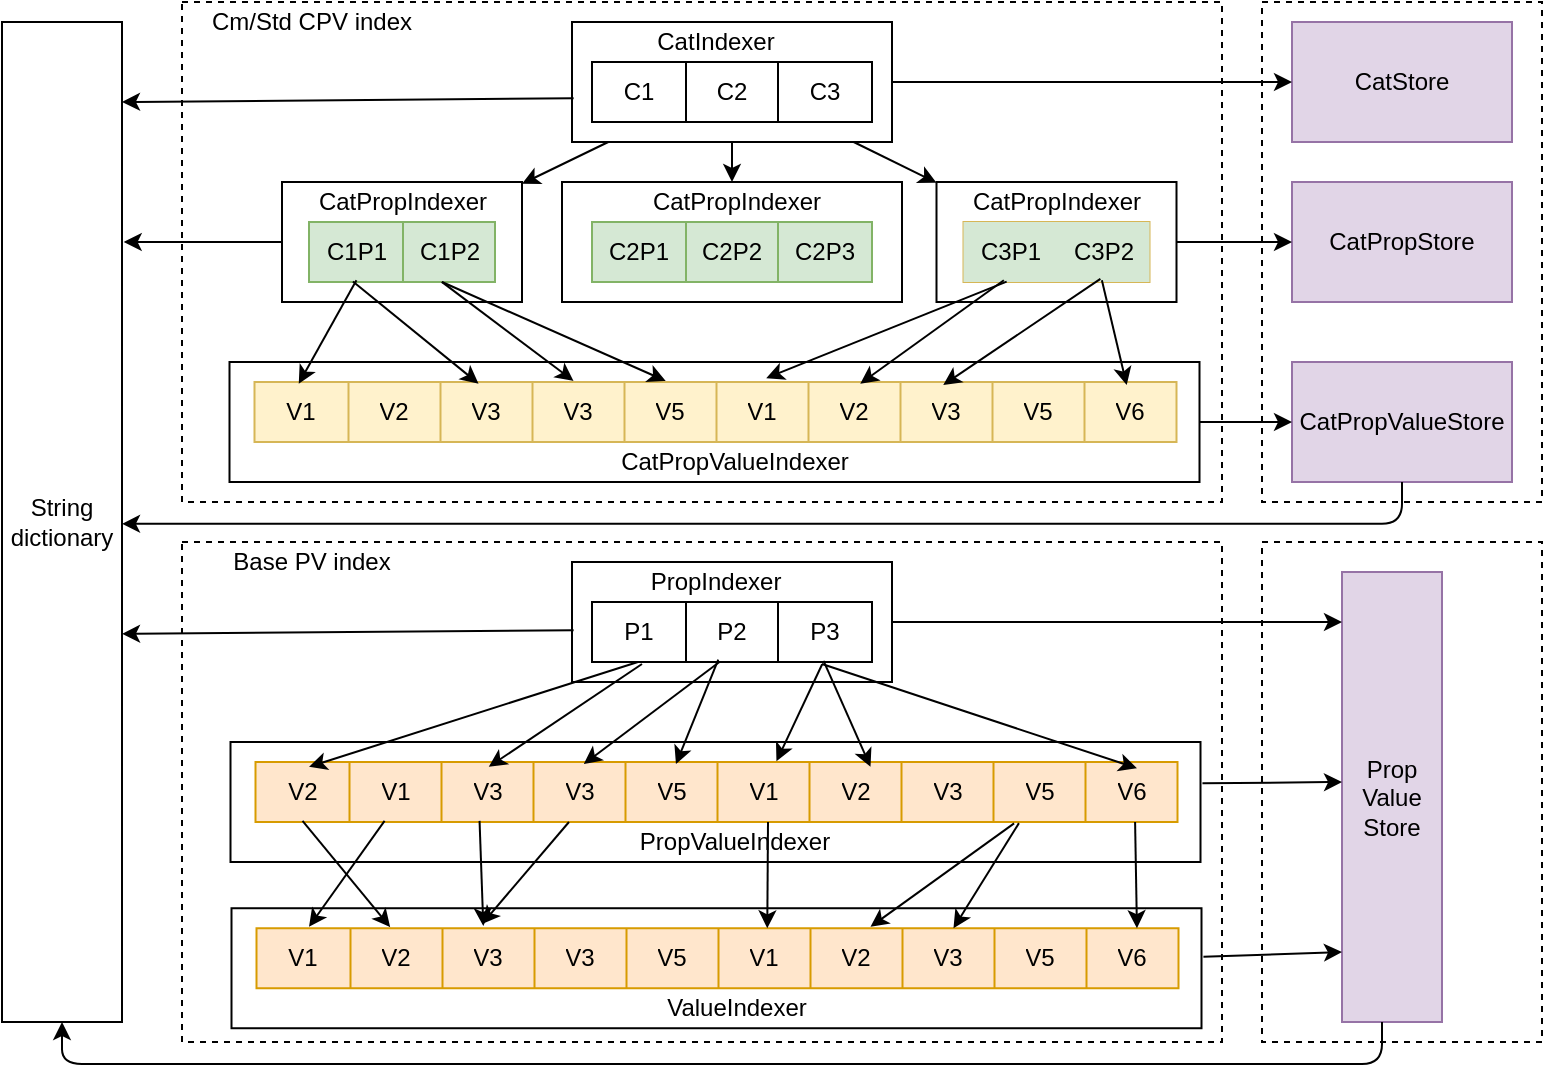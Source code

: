 <mxfile>
    <diagram id="MOiTabVjpLT0ADjxHRoK" name="第 1 页">
        <mxGraphModel dx="1052" dy="996" grid="1" gridSize="10" guides="1" tooltips="1" connect="1" arrows="1" fold="1" page="1" pageScale="1" pageWidth="850" pageHeight="1100" math="0" shadow="0">
            <root>
                <mxCell id="0"/>
                <mxCell id="1" parent="0"/>
                <mxCell id="143" value="" style="rounded=0;whiteSpace=wrap;html=1;dashed=1;" vertex="1" parent="1">
                    <mxGeometry x="690" y="360" width="140" height="250" as="geometry"/>
                </mxCell>
                <mxCell id="137" value="" style="rounded=0;whiteSpace=wrap;html=1;dashed=1;" vertex="1" parent="1">
                    <mxGeometry x="690" y="90" width="140" height="250" as="geometry"/>
                </mxCell>
                <mxCell id="130" value="" style="rounded=0;whiteSpace=wrap;html=1;dashed=1;" vertex="1" parent="1">
                    <mxGeometry x="150" y="360" width="520" height="250" as="geometry"/>
                </mxCell>
                <mxCell id="127" value="" style="rounded=0;whiteSpace=wrap;html=1;dashed=1;" vertex="1" parent="1">
                    <mxGeometry x="150" y="90" width="520" height="250" as="geometry"/>
                </mxCell>
                <mxCell id="49" value="" style="rounded=0;whiteSpace=wrap;html=1;" vertex="1" parent="1">
                    <mxGeometry x="345" y="100" width="160" height="60" as="geometry"/>
                </mxCell>
                <mxCell id="50" value="CatIndexer" style="text;html=1;strokeColor=none;fillColor=none;align=center;verticalAlign=middle;whiteSpace=wrap;rounded=0;" vertex="1" parent="1">
                    <mxGeometry x="342.5" y="100" width="147.5" height="20" as="geometry"/>
                </mxCell>
                <mxCell id="47" value="" style="rounded=0;whiteSpace=wrap;html=1;" vertex="1" parent="1">
                    <mxGeometry x="173.75" y="270" width="485" height="60" as="geometry"/>
                </mxCell>
                <mxCell id="48" value="CatPropValueIndexer" style="text;html=1;strokeColor=none;fillColor=none;align=center;verticalAlign=middle;whiteSpace=wrap;rounded=0;" vertex="1" parent="1">
                    <mxGeometry x="368.75" y="310" width="115" height="20" as="geometry"/>
                </mxCell>
                <mxCell id="45" value="" style="rounded=0;whiteSpace=wrap;html=1;" vertex="1" parent="1">
                    <mxGeometry x="527.25" y="180" width="120" height="60" as="geometry"/>
                </mxCell>
                <mxCell id="46" value="CatPropIndexer" style="text;html=1;strokeColor=none;fillColor=none;align=center;verticalAlign=middle;whiteSpace=wrap;rounded=0;" vertex="1" parent="1">
                    <mxGeometry x="529.75" y="180" width="115" height="20" as="geometry"/>
                </mxCell>
                <mxCell id="43" value="" style="rounded=0;whiteSpace=wrap;html=1;" vertex="1" parent="1">
                    <mxGeometry x="340" y="180" width="170" height="60" as="geometry"/>
                </mxCell>
                <mxCell id="44" value="CatPropIndexer" style="text;html=1;strokeColor=none;fillColor=none;align=center;verticalAlign=middle;whiteSpace=wrap;rounded=0;" vertex="1" parent="1">
                    <mxGeometry x="370" y="180" width="115" height="20" as="geometry"/>
                </mxCell>
                <mxCell id="41" value="" style="rounded=0;whiteSpace=wrap;html=1;" vertex="1" parent="1">
                    <mxGeometry x="200" y="180" width="120" height="60" as="geometry"/>
                </mxCell>
                <mxCell id="2" value="" style="shape=table;html=1;whiteSpace=wrap;startSize=0;container=1;collapsible=0;childLayout=tableLayout;" vertex="1" parent="1">
                    <mxGeometry x="355" y="120" width="140" height="30" as="geometry"/>
                </mxCell>
                <mxCell id="3" value="" style="shape=partialRectangle;html=1;whiteSpace=wrap;collapsible=0;dropTarget=0;pointerEvents=0;fillColor=none;top=0;left=0;bottom=0;right=0;points=[[0,0.5],[1,0.5]];portConstraint=eastwest;" vertex="1" parent="2">
                    <mxGeometry width="140" height="30" as="geometry"/>
                </mxCell>
                <mxCell id="4" value="C1" style="shape=partialRectangle;html=1;whiteSpace=wrap;connectable=0;fillColor=none;top=0;left=0;bottom=0;right=0;overflow=hidden;" vertex="1" parent="3">
                    <mxGeometry width="47" height="30" as="geometry"/>
                </mxCell>
                <mxCell id="5" value="C2" style="shape=partialRectangle;html=1;whiteSpace=wrap;connectable=0;fillColor=none;top=0;left=0;bottom=0;right=0;overflow=hidden;" vertex="1" parent="3">
                    <mxGeometry x="47" width="46" height="30" as="geometry"/>
                </mxCell>
                <mxCell id="6" value="C3" style="shape=partialRectangle;html=1;whiteSpace=wrap;connectable=0;fillColor=none;top=0;left=0;bottom=0;right=0;overflow=hidden;" vertex="1" parent="3">
                    <mxGeometry x="93" width="47" height="30" as="geometry"/>
                </mxCell>
                <mxCell id="15" value="" style="shape=table;html=1;whiteSpace=wrap;startSize=0;container=1;collapsible=0;childLayout=tableLayout;fillColor=#d5e8d4;strokeColor=#82b366;" vertex="1" parent="1">
                    <mxGeometry x="355" y="200" width="140" height="30" as="geometry"/>
                </mxCell>
                <mxCell id="16" value="" style="shape=partialRectangle;html=1;whiteSpace=wrap;collapsible=0;dropTarget=0;pointerEvents=0;fillColor=none;top=0;left=0;bottom=0;right=0;points=[[0,0.5],[1,0.5]];portConstraint=eastwest;" vertex="1" parent="15">
                    <mxGeometry width="140" height="30" as="geometry"/>
                </mxCell>
                <mxCell id="17" value="C2P1" style="shape=partialRectangle;html=1;whiteSpace=wrap;connectable=0;fillColor=none;top=0;left=0;bottom=0;right=0;overflow=hidden;" vertex="1" parent="16">
                    <mxGeometry width="47" height="30" as="geometry"/>
                </mxCell>
                <mxCell id="18" value="C2P2" style="shape=partialRectangle;html=1;whiteSpace=wrap;connectable=0;fillColor=none;top=0;left=0;bottom=0;right=0;overflow=hidden;" vertex="1" parent="16">
                    <mxGeometry x="47" width="46" height="30" as="geometry"/>
                </mxCell>
                <mxCell id="19" value="C2P3" style="shape=partialRectangle;html=1;whiteSpace=wrap;connectable=0;fillColor=none;top=0;left=0;bottom=0;right=0;overflow=hidden;" vertex="1" parent="16">
                    <mxGeometry x="93" width="47" height="30" as="geometry"/>
                </mxCell>
                <mxCell id="20" value="" style="shape=table;html=1;whiteSpace=wrap;startSize=0;container=1;collapsible=0;childLayout=tableLayout;fillColor=#d5e8d4;strokeColor=#82b366;" vertex="1" parent="1">
                    <mxGeometry x="213.5" y="200" width="93" height="30" as="geometry"/>
                </mxCell>
                <mxCell id="21" value="" style="shape=partialRectangle;html=1;whiteSpace=wrap;collapsible=0;dropTarget=0;pointerEvents=0;fillColor=none;top=0;left=0;bottom=0;right=0;points=[[0,0.5],[1,0.5]];portConstraint=eastwest;" vertex="1" parent="20">
                    <mxGeometry width="93" height="30" as="geometry"/>
                </mxCell>
                <mxCell id="22" value="C1P1" style="shape=partialRectangle;html=1;whiteSpace=wrap;connectable=0;fillColor=none;top=0;left=0;bottom=0;right=0;overflow=hidden;" vertex="1" parent="21">
                    <mxGeometry width="47" height="30" as="geometry"/>
                </mxCell>
                <mxCell id="23" value="C1P2" style="shape=partialRectangle;html=1;whiteSpace=wrap;connectable=0;fillColor=none;top=0;left=0;bottom=0;right=0;overflow=hidden;" vertex="1" parent="21">
                    <mxGeometry x="47" width="46" height="30" as="geometry"/>
                </mxCell>
                <mxCell id="25" value="" style="shape=table;html=1;whiteSpace=wrap;startSize=0;container=1;collapsible=0;childLayout=tableLayout;fillColor=#fff2cc;strokeColor=#d6b656;" vertex="1" parent="1">
                    <mxGeometry x="540.75" y="200" width="93" height="30" as="geometry"/>
                </mxCell>
                <mxCell id="26" value="" style="shape=partialRectangle;html=1;whiteSpace=wrap;collapsible=0;dropTarget=0;pointerEvents=0;fillColor=#d5e8d4;top=0;left=0;bottom=0;right=0;points=[[0,0.5],[1,0.5]];portConstraint=eastwest;strokeColor=#82b366;" vertex="1" parent="25">
                    <mxGeometry width="93" height="30" as="geometry"/>
                </mxCell>
                <mxCell id="27" value="C3P1" style="shape=partialRectangle;html=1;whiteSpace=wrap;connectable=0;fillColor=none;top=0;left=0;bottom=0;right=0;overflow=hidden;" vertex="1" parent="26">
                    <mxGeometry width="47" height="30" as="geometry"/>
                </mxCell>
                <mxCell id="28" value="C3P2" style="shape=partialRectangle;html=1;whiteSpace=wrap;connectable=0;fillColor=none;top=0;left=0;bottom=0;right=0;overflow=hidden;" vertex="1" parent="26">
                    <mxGeometry x="47" width="46" height="30" as="geometry"/>
                </mxCell>
                <mxCell id="29" value="" style="shape=table;html=1;whiteSpace=wrap;startSize=0;container=1;collapsible=0;childLayout=tableLayout;fillColor=#fff2cc;strokeColor=#d6b656;" vertex="1" parent="1">
                    <mxGeometry x="186.25" y="280" width="461" height="30" as="geometry"/>
                </mxCell>
                <mxCell id="30" value="" style="shape=partialRectangle;html=1;whiteSpace=wrap;collapsible=0;dropTarget=0;pointerEvents=0;fillColor=none;top=0;left=0;bottom=0;right=0;points=[[0,0.5],[1,0.5]];portConstraint=eastwest;" vertex="1" parent="29">
                    <mxGeometry width="461" height="30" as="geometry"/>
                </mxCell>
                <mxCell id="31" value="V1" style="shape=partialRectangle;html=1;whiteSpace=wrap;connectable=0;fillColor=none;top=0;left=0;bottom=0;right=0;overflow=hidden;" vertex="1" parent="30">
                    <mxGeometry width="47" height="30" as="geometry"/>
                </mxCell>
                <mxCell id="32" value="V2" style="shape=partialRectangle;html=1;whiteSpace=wrap;connectable=0;fillColor=none;top=0;left=0;bottom=0;right=0;overflow=hidden;" vertex="1" parent="30">
                    <mxGeometry x="47" width="46" height="30" as="geometry"/>
                </mxCell>
                <mxCell id="33" value="V3" style="shape=partialRectangle;html=1;whiteSpace=wrap;connectable=0;fillColor=none;top=0;left=0;bottom=0;right=0;overflow=hidden;" vertex="1" parent="30">
                    <mxGeometry x="93" width="46" height="30" as="geometry"/>
                </mxCell>
                <mxCell id="34" value="V3" style="shape=partialRectangle;html=1;whiteSpace=wrap;connectable=0;fillColor=none;top=0;left=0;bottom=0;right=0;overflow=hidden;" vertex="1" parent="30">
                    <mxGeometry x="139" width="46" height="30" as="geometry"/>
                </mxCell>
                <mxCell id="35" value="V5" style="shape=partialRectangle;html=1;whiteSpace=wrap;connectable=0;fillColor=none;top=0;left=0;bottom=0;right=0;overflow=hidden;" vertex="1" parent="30">
                    <mxGeometry x="185" width="46" height="30" as="geometry"/>
                </mxCell>
                <mxCell id="36" value="V1" style="shape=partialRectangle;html=1;whiteSpace=wrap;connectable=0;fillColor=none;top=0;left=0;bottom=0;right=0;overflow=hidden;" vertex="1" parent="30">
                    <mxGeometry x="231" width="46" height="30" as="geometry"/>
                </mxCell>
                <mxCell id="37" value="V2" style="shape=partialRectangle;html=1;whiteSpace=wrap;connectable=0;fillColor=none;top=0;left=0;bottom=0;right=0;overflow=hidden;" vertex="1" parent="30">
                    <mxGeometry x="277" width="46" height="30" as="geometry"/>
                </mxCell>
                <mxCell id="38" value="V3" style="shape=partialRectangle;html=1;whiteSpace=wrap;connectable=0;fillColor=none;top=0;left=0;bottom=0;right=0;overflow=hidden;" vertex="1" parent="30">
                    <mxGeometry x="323" width="46" height="30" as="geometry"/>
                </mxCell>
                <mxCell id="39" value="V5" style="shape=partialRectangle;html=1;whiteSpace=wrap;connectable=0;fillColor=none;top=0;left=0;bottom=0;right=0;overflow=hidden;" vertex="1" parent="30">
                    <mxGeometry x="369" width="46" height="30" as="geometry"/>
                </mxCell>
                <mxCell id="40" value="V6" style="shape=partialRectangle;html=1;whiteSpace=wrap;connectable=0;fillColor=none;top=0;left=0;bottom=0;right=0;overflow=hidden;" vertex="1" parent="30">
                    <mxGeometry x="415" width="46" height="30" as="geometry"/>
                </mxCell>
                <mxCell id="42" value="CatPropIndexer" style="text;html=1;strokeColor=none;fillColor=none;align=center;verticalAlign=middle;whiteSpace=wrap;rounded=0;" vertex="1" parent="1">
                    <mxGeometry x="202.5" y="180" width="115" height="20" as="geometry"/>
                </mxCell>
                <mxCell id="51" value="" style="endArrow=classic;html=1;" edge="1" parent="1" source="49" target="43">
                    <mxGeometry width="50" height="50" relative="1" as="geometry">
                        <mxPoint x="390" y="360" as="sourcePoint"/>
                        <mxPoint x="440" y="310" as="targetPoint"/>
                    </mxGeometry>
                </mxCell>
                <mxCell id="54" value="" style="endArrow=classic;html=1;" edge="1" parent="1" source="49" target="45">
                    <mxGeometry width="50" height="50" relative="1" as="geometry">
                        <mxPoint x="435" y="170" as="sourcePoint"/>
                        <mxPoint x="435" y="190" as="targetPoint"/>
                    </mxGeometry>
                </mxCell>
                <mxCell id="55" value="" style="endArrow=classic;html=1;" edge="1" parent="1" source="49" target="41">
                    <mxGeometry width="50" height="50" relative="1" as="geometry">
                        <mxPoint x="445" y="180" as="sourcePoint"/>
                        <mxPoint x="445" y="200" as="targetPoint"/>
                    </mxGeometry>
                </mxCell>
                <mxCell id="56" value="" style="endArrow=classic;html=1;entryX=0.048;entryY=0.028;entryDx=0;entryDy=0;entryPerimeter=0;exitX=0.255;exitY=0.97;exitDx=0;exitDy=0;exitPerimeter=0;" edge="1" parent="1" source="21" target="30">
                    <mxGeometry width="50" height="50" relative="1" as="geometry">
                        <mxPoint x="455" y="190" as="sourcePoint"/>
                        <mxPoint x="455" y="210" as="targetPoint"/>
                    </mxGeometry>
                </mxCell>
                <mxCell id="57" value="" style="endArrow=classic;html=1;entryX=0.243;entryY=0.028;entryDx=0;entryDy=0;entryPerimeter=0;exitX=0.236;exitY=0.993;exitDx=0;exitDy=0;exitPerimeter=0;" edge="1" parent="1" source="21" target="30">
                    <mxGeometry width="50" height="50" relative="1" as="geometry">
                        <mxPoint x="173.715" y="239.1" as="sourcePoint"/>
                        <mxPoint x="218.378" y="290.84" as="targetPoint"/>
                    </mxGeometry>
                </mxCell>
                <mxCell id="58" value="" style="endArrow=classic;html=1;entryX=0.346;entryY=-0.018;entryDx=0;entryDy=0;entryPerimeter=0;exitX=0.714;exitY=0.998;exitDx=0;exitDy=0;exitPerimeter=0;" edge="1" parent="1" source="21" target="30">
                    <mxGeometry width="50" height="50" relative="1" as="geometry">
                        <mxPoint x="282" y="228" as="sourcePoint"/>
                        <mxPoint x="228.378" y="300.84" as="targetPoint"/>
                    </mxGeometry>
                </mxCell>
                <mxCell id="59" value="" style="endArrow=classic;html=1;entryX=0.446;entryY=-0.018;entryDx=0;entryDy=0;entryPerimeter=0;" edge="1" parent="1" target="30">
                    <mxGeometry width="50" height="50" relative="1" as="geometry">
                        <mxPoint x="280" y="230" as="sourcePoint"/>
                        <mxPoint x="238.378" y="310.84" as="targetPoint"/>
                    </mxGeometry>
                </mxCell>
                <mxCell id="60" value="" style="endArrow=classic;html=1;entryX=0.555;entryY=-0.064;entryDx=0;entryDy=0;entryPerimeter=0;exitX=0.232;exitY=0.993;exitDx=0;exitDy=0;exitPerimeter=0;" edge="1" parent="1" source="26" target="30">
                    <mxGeometry width="50" height="50" relative="1" as="geometry">
                        <mxPoint x="203.715" y="269.1" as="sourcePoint"/>
                        <mxPoint x="248.378" y="320.84" as="targetPoint"/>
                    </mxGeometry>
                </mxCell>
                <mxCell id="61" value="" style="endArrow=classic;html=1;entryX=0.657;entryY=0.028;entryDx=0;entryDy=0;entryPerimeter=0;exitX=0.217;exitY=0.97;exitDx=0;exitDy=0;exitPerimeter=0;" edge="1" parent="1" source="26" target="30">
                    <mxGeometry width="50" height="50" relative="1" as="geometry">
                        <mxPoint x="572.326" y="239.79" as="sourcePoint"/>
                        <mxPoint x="452.105" y="288.08" as="targetPoint"/>
                    </mxGeometry>
                </mxCell>
                <mxCell id="62" value="" style="endArrow=classic;html=1;entryX=0.747;entryY=0.051;entryDx=0;entryDy=0;entryPerimeter=0;exitX=0.736;exitY=0.947;exitDx=0;exitDy=0;exitPerimeter=0;" edge="1" parent="1" source="26" target="30">
                    <mxGeometry width="50" height="50" relative="1" as="geometry">
                        <mxPoint x="582.326" y="249.79" as="sourcePoint"/>
                        <mxPoint x="462.105" y="298.08" as="targetPoint"/>
                    </mxGeometry>
                </mxCell>
                <mxCell id="63" value="" style="endArrow=classic;html=1;entryX=0.946;entryY=0.051;entryDx=0;entryDy=0;entryPerimeter=0;exitX=0.744;exitY=0.97;exitDx=0;exitDy=0;exitPerimeter=0;" edge="1" parent="1" source="26" target="30">
                    <mxGeometry width="50" height="50" relative="1" as="geometry">
                        <mxPoint x="592.326" y="259.79" as="sourcePoint"/>
                        <mxPoint x="472.105" y="308.08" as="targetPoint"/>
                    </mxGeometry>
                </mxCell>
                <mxCell id="64" value="CatStore" style="rounded=0;whiteSpace=wrap;html=1;fillColor=#e1d5e7;strokeColor=#9673a6;" vertex="1" parent="1">
                    <mxGeometry x="705" y="100" width="110" height="60" as="geometry"/>
                </mxCell>
                <mxCell id="65" value="CatPropStore" style="rounded=0;whiteSpace=wrap;html=1;fillColor=#e1d5e7;strokeColor=#9673a6;" vertex="1" parent="1">
                    <mxGeometry x="705" y="180" width="110" height="60" as="geometry"/>
                </mxCell>
                <mxCell id="66" value="CatPropValueStore" style="rounded=0;whiteSpace=wrap;html=1;fillColor=#e1d5e7;strokeColor=#9673a6;" vertex="1" parent="1">
                    <mxGeometry x="705" y="270" width="110" height="60" as="geometry"/>
                </mxCell>
                <mxCell id="74" value="" style="rounded=0;whiteSpace=wrap;html=1;" vertex="1" parent="1">
                    <mxGeometry x="345" y="370" width="160" height="60" as="geometry"/>
                </mxCell>
                <mxCell id="75" value="PropIndexer" style="text;html=1;strokeColor=none;fillColor=none;align=center;verticalAlign=middle;whiteSpace=wrap;rounded=0;" vertex="1" parent="1">
                    <mxGeometry x="342.5" y="370" width="147.5" height="20" as="geometry"/>
                </mxCell>
                <mxCell id="76" value="" style="shape=table;html=1;whiteSpace=wrap;startSize=0;container=1;collapsible=0;childLayout=tableLayout;" vertex="1" parent="1">
                    <mxGeometry x="355" y="390" width="140" height="30" as="geometry"/>
                </mxCell>
                <mxCell id="77" value="" style="shape=partialRectangle;html=1;whiteSpace=wrap;collapsible=0;dropTarget=0;pointerEvents=0;fillColor=none;top=0;left=0;bottom=0;right=0;points=[[0,0.5],[1,0.5]];portConstraint=eastwest;" vertex="1" parent="76">
                    <mxGeometry width="140" height="30" as="geometry"/>
                </mxCell>
                <mxCell id="78" value="P1" style="shape=partialRectangle;html=1;whiteSpace=wrap;connectable=0;fillColor=none;top=0;left=0;bottom=0;right=0;overflow=hidden;" vertex="1" parent="77">
                    <mxGeometry width="47" height="30" as="geometry"/>
                </mxCell>
                <mxCell id="79" value="P2" style="shape=partialRectangle;html=1;whiteSpace=wrap;connectable=0;fillColor=none;top=0;left=0;bottom=0;right=0;overflow=hidden;" vertex="1" parent="77">
                    <mxGeometry x="47" width="46" height="30" as="geometry"/>
                </mxCell>
                <mxCell id="80" value="P3" style="shape=partialRectangle;html=1;whiteSpace=wrap;connectable=0;fillColor=none;top=0;left=0;bottom=0;right=0;overflow=hidden;" vertex="1" parent="77">
                    <mxGeometry x="93" width="47" height="30" as="geometry"/>
                </mxCell>
                <mxCell id="81" value="Prop&lt;br&gt;Value&lt;br&gt;Store" style="rounded=0;whiteSpace=wrap;html=1;fillColor=#e1d5e7;strokeColor=#9673a6;" vertex="1" parent="1">
                    <mxGeometry x="730" y="375" width="50" height="225" as="geometry"/>
                </mxCell>
                <mxCell id="82" value="" style="rounded=0;whiteSpace=wrap;html=1;" vertex="1" parent="1">
                    <mxGeometry x="174.25" y="460" width="485" height="60" as="geometry"/>
                </mxCell>
                <mxCell id="83" value="PropValueIndexer" style="text;html=1;strokeColor=none;fillColor=none;align=center;verticalAlign=middle;whiteSpace=wrap;rounded=0;" vertex="1" parent="1">
                    <mxGeometry x="369.25" y="500" width="115" height="20" as="geometry"/>
                </mxCell>
                <mxCell id="84" value="" style="shape=table;html=1;whiteSpace=wrap;startSize=0;container=1;collapsible=0;childLayout=tableLayout;fillColor=#ffe6cc;strokeColor=#d79b00;" vertex="1" parent="1">
                    <mxGeometry x="186.75" y="470" width="461" height="30" as="geometry"/>
                </mxCell>
                <mxCell id="85" value="" style="shape=partialRectangle;html=1;whiteSpace=wrap;collapsible=0;dropTarget=0;pointerEvents=0;fillColor=none;top=0;left=0;bottom=0;right=0;points=[[0,0.5],[1,0.5]];portConstraint=eastwest;" vertex="1" parent="84">
                    <mxGeometry width="461" height="30" as="geometry"/>
                </mxCell>
                <mxCell id="86" value="V2" style="shape=partialRectangle;html=1;whiteSpace=wrap;connectable=0;fillColor=none;top=0;left=0;bottom=0;right=0;overflow=hidden;" vertex="1" parent="85">
                    <mxGeometry width="47" height="30" as="geometry"/>
                </mxCell>
                <mxCell id="87" value="V1" style="shape=partialRectangle;html=1;whiteSpace=wrap;connectable=0;fillColor=none;top=0;left=0;bottom=0;right=0;overflow=hidden;" vertex="1" parent="85">
                    <mxGeometry x="47" width="46" height="30" as="geometry"/>
                </mxCell>
                <mxCell id="88" value="V3" style="shape=partialRectangle;html=1;whiteSpace=wrap;connectable=0;fillColor=none;top=0;left=0;bottom=0;right=0;overflow=hidden;" vertex="1" parent="85">
                    <mxGeometry x="93" width="46" height="30" as="geometry"/>
                </mxCell>
                <mxCell id="89" value="V3" style="shape=partialRectangle;html=1;whiteSpace=wrap;connectable=0;fillColor=none;top=0;left=0;bottom=0;right=0;overflow=hidden;" vertex="1" parent="85">
                    <mxGeometry x="139" width="46" height="30" as="geometry"/>
                </mxCell>
                <mxCell id="90" value="V5" style="shape=partialRectangle;html=1;whiteSpace=wrap;connectable=0;fillColor=none;top=0;left=0;bottom=0;right=0;overflow=hidden;" vertex="1" parent="85">
                    <mxGeometry x="185" width="46" height="30" as="geometry"/>
                </mxCell>
                <mxCell id="91" value="V1" style="shape=partialRectangle;html=1;whiteSpace=wrap;connectable=0;fillColor=none;top=0;left=0;bottom=0;right=0;overflow=hidden;" vertex="1" parent="85">
                    <mxGeometry x="231" width="46" height="30" as="geometry"/>
                </mxCell>
                <mxCell id="92" value="V2" style="shape=partialRectangle;html=1;whiteSpace=wrap;connectable=0;fillColor=none;top=0;left=0;bottom=0;right=0;overflow=hidden;" vertex="1" parent="85">
                    <mxGeometry x="277" width="46" height="30" as="geometry"/>
                </mxCell>
                <mxCell id="93" value="V3" style="shape=partialRectangle;html=1;whiteSpace=wrap;connectable=0;fillColor=none;top=0;left=0;bottom=0;right=0;overflow=hidden;" vertex="1" parent="85">
                    <mxGeometry x="323" width="46" height="30" as="geometry"/>
                </mxCell>
                <mxCell id="94" value="V5" style="shape=partialRectangle;html=1;whiteSpace=wrap;connectable=0;fillColor=none;top=0;left=0;bottom=0;right=0;overflow=hidden;" vertex="1" parent="85">
                    <mxGeometry x="369" width="46" height="30" as="geometry"/>
                </mxCell>
                <mxCell id="95" value="V6" style="shape=partialRectangle;html=1;whiteSpace=wrap;connectable=0;fillColor=none;top=0;left=0;bottom=0;right=0;overflow=hidden;" vertex="1" parent="85">
                    <mxGeometry x="415" width="46" height="30" as="geometry"/>
                </mxCell>
                <mxCell id="96" value="" style="rounded=0;whiteSpace=wrap;html=1;" vertex="1" parent="1">
                    <mxGeometry x="174.75" y="543.12" width="485" height="60" as="geometry"/>
                </mxCell>
                <mxCell id="97" value="ValueIndexer" style="text;html=1;strokeColor=none;fillColor=none;align=center;verticalAlign=middle;whiteSpace=wrap;rounded=0;" vertex="1" parent="1">
                    <mxGeometry x="369.75" y="583.12" width="115" height="20" as="geometry"/>
                </mxCell>
                <mxCell id="98" value="" style="shape=table;html=1;whiteSpace=wrap;startSize=0;container=1;collapsible=0;childLayout=tableLayout;fillColor=#ffe6cc;strokeColor=#d79b00;" vertex="1" parent="1">
                    <mxGeometry x="187.25" y="553.12" width="461" height="30" as="geometry"/>
                </mxCell>
                <mxCell id="99" value="" style="shape=partialRectangle;html=1;whiteSpace=wrap;collapsible=0;dropTarget=0;pointerEvents=0;fillColor=none;top=0;left=0;bottom=0;right=0;points=[[0,0.5],[1,0.5]];portConstraint=eastwest;" vertex="1" parent="98">
                    <mxGeometry width="461" height="30" as="geometry"/>
                </mxCell>
                <mxCell id="100" value="V1" style="shape=partialRectangle;html=1;whiteSpace=wrap;connectable=0;fillColor=none;top=0;left=0;bottom=0;right=0;overflow=hidden;" vertex="1" parent="99">
                    <mxGeometry width="47" height="30" as="geometry"/>
                </mxCell>
                <mxCell id="101" value="V2" style="shape=partialRectangle;html=1;whiteSpace=wrap;connectable=0;fillColor=none;top=0;left=0;bottom=0;right=0;overflow=hidden;" vertex="1" parent="99">
                    <mxGeometry x="47" width="46" height="30" as="geometry"/>
                </mxCell>
                <mxCell id="102" value="V3" style="shape=partialRectangle;html=1;whiteSpace=wrap;connectable=0;fillColor=none;top=0;left=0;bottom=0;right=0;overflow=hidden;" vertex="1" parent="99">
                    <mxGeometry x="93" width="46" height="30" as="geometry"/>
                </mxCell>
                <mxCell id="103" value="V3" style="shape=partialRectangle;html=1;whiteSpace=wrap;connectable=0;fillColor=none;top=0;left=0;bottom=0;right=0;overflow=hidden;" vertex="1" parent="99">
                    <mxGeometry x="139" width="46" height="30" as="geometry"/>
                </mxCell>
                <mxCell id="104" value="V5" style="shape=partialRectangle;html=1;whiteSpace=wrap;connectable=0;fillColor=none;top=0;left=0;bottom=0;right=0;overflow=hidden;" vertex="1" parent="99">
                    <mxGeometry x="185" width="46" height="30" as="geometry"/>
                </mxCell>
                <mxCell id="105" value="V1" style="shape=partialRectangle;html=1;whiteSpace=wrap;connectable=0;fillColor=none;top=0;left=0;bottom=0;right=0;overflow=hidden;" vertex="1" parent="99">
                    <mxGeometry x="231" width="46" height="30" as="geometry"/>
                </mxCell>
                <mxCell id="106" value="V2" style="shape=partialRectangle;html=1;whiteSpace=wrap;connectable=0;fillColor=none;top=0;left=0;bottom=0;right=0;overflow=hidden;" vertex="1" parent="99">
                    <mxGeometry x="277" width="46" height="30" as="geometry"/>
                </mxCell>
                <mxCell id="107" value="V3" style="shape=partialRectangle;html=1;whiteSpace=wrap;connectable=0;fillColor=none;top=0;left=0;bottom=0;right=0;overflow=hidden;" vertex="1" parent="99">
                    <mxGeometry x="323" width="46" height="30" as="geometry"/>
                </mxCell>
                <mxCell id="108" value="V5" style="shape=partialRectangle;html=1;whiteSpace=wrap;connectable=0;fillColor=none;top=0;left=0;bottom=0;right=0;overflow=hidden;" vertex="1" parent="99">
                    <mxGeometry x="369" width="46" height="30" as="geometry"/>
                </mxCell>
                <mxCell id="109" value="V6" style="shape=partialRectangle;html=1;whiteSpace=wrap;connectable=0;fillColor=none;top=0;left=0;bottom=0;right=0;overflow=hidden;" vertex="1" parent="99">
                    <mxGeometry x="415" width="46" height="30" as="geometry"/>
                </mxCell>
                <mxCell id="110" value="" style="endArrow=classic;html=1;entryX=0.048;entryY=0.028;entryDx=0;entryDy=0;entryPerimeter=0;" edge="1" parent="1" source="77">
                    <mxGeometry width="50" height="50" relative="1" as="geometry">
                        <mxPoint x="242.335" y="420.69" as="sourcePoint"/>
                        <mxPoint x="213.498" y="472.43" as="targetPoint"/>
                    </mxGeometry>
                </mxCell>
                <mxCell id="111" value="" style="endArrow=classic;html=1;entryX=0.243;entryY=0.028;entryDx=0;entryDy=0;entryPerimeter=0;" edge="1" parent="1">
                    <mxGeometry width="50" height="50" relative="1" as="geometry">
                        <mxPoint x="380" y="421" as="sourcePoint"/>
                        <mxPoint x="303.393" y="472.43" as="targetPoint"/>
                    </mxGeometry>
                </mxCell>
                <mxCell id="112" value="" style="endArrow=classic;html=1;entryX=0.346;entryY=-0.018;entryDx=0;entryDy=0;entryPerimeter=0;exitX=0.455;exitY=1;exitDx=0;exitDy=0;exitPerimeter=0;" edge="1" parent="1" source="77">
                    <mxGeometry width="50" height="50" relative="1" as="geometry">
                        <mxPoint x="285.022" y="421.53" as="sourcePoint"/>
                        <mxPoint x="350.876" y="471.05" as="targetPoint"/>
                    </mxGeometry>
                </mxCell>
                <mxCell id="113" value="" style="endArrow=classic;html=1;entryX=0.446;entryY=-0.018;entryDx=0;entryDy=0;entryPerimeter=0;exitX=0.451;exitY=0.962;exitDx=0;exitDy=0;exitPerimeter=0;" edge="1" parent="1" source="77">
                    <mxGeometry width="50" height="50" relative="1" as="geometry">
                        <mxPoint x="285.12" y="421.59" as="sourcePoint"/>
                        <mxPoint x="396.976" y="471.05" as="targetPoint"/>
                    </mxGeometry>
                </mxCell>
                <mxCell id="114" value="" style="endArrow=classic;html=1;entryX=0.555;entryY=-0.064;entryDx=0;entryDy=0;entryPerimeter=0;exitX=0.822;exitY=1.038;exitDx=0;exitDy=0;exitPerimeter=0;" edge="1" parent="1" source="77">
                    <mxGeometry width="50" height="50" relative="1" as="geometry">
                        <mxPoint x="567.446" y="421.38" as="sourcePoint"/>
                        <mxPoint x="447.225" y="469.67" as="targetPoint"/>
                    </mxGeometry>
                </mxCell>
                <mxCell id="115" value="" style="endArrow=classic;html=1;entryX=0.657;entryY=0.028;entryDx=0;entryDy=0;entryPerimeter=0;exitX=0.827;exitY=0.981;exitDx=0;exitDy=0;exitPerimeter=0;" edge="1" parent="1" source="77">
                    <mxGeometry width="50" height="50" relative="1" as="geometry">
                        <mxPoint x="566.051" y="420.69" as="sourcePoint"/>
                        <mxPoint x="494.247" y="472.43" as="targetPoint"/>
                    </mxGeometry>
                </mxCell>
                <mxCell id="117" value="" style="endArrow=classic;html=1;entryX=0.946;entryY=0.051;entryDx=0;entryDy=0;entryPerimeter=0;" edge="1" parent="1">
                    <mxGeometry width="50" height="50" relative="1" as="geometry">
                        <mxPoint x="470" y="421" as="sourcePoint"/>
                        <mxPoint x="627.476" y="473.12" as="targetPoint"/>
                    </mxGeometry>
                </mxCell>
                <mxCell id="118" value="" style="endArrow=classic;html=1;entryX=0.048;entryY=0.028;entryDx=0;entryDy=0;entryPerimeter=0;exitX=0.14;exitY=0.981;exitDx=0;exitDy=0;exitPerimeter=0;" edge="1" parent="1" source="85">
                    <mxGeometry width="50" height="50" relative="1" as="geometry">
                        <mxPoint x="242.335" y="500.69" as="sourcePoint"/>
                        <mxPoint x="213.498" y="552.43" as="targetPoint"/>
                    </mxGeometry>
                </mxCell>
                <mxCell id="119" value="" style="endArrow=classic;html=1;entryX=0.145;entryY=-0.018;entryDx=0;entryDy=0;entryPerimeter=0;exitX=0.051;exitY=0.981;exitDx=0;exitDy=0;exitPerimeter=0;" edge="1" parent="1" source="85" target="99">
                    <mxGeometry width="50" height="50" relative="1" as="geometry">
                        <mxPoint x="240.568" y="501.38" as="sourcePoint"/>
                        <mxPoint x="303.393" y="552.43" as="targetPoint"/>
                    </mxGeometry>
                </mxCell>
                <mxCell id="120" value="" style="endArrow=classic;html=1;entryX=0.246;entryY=-0.037;entryDx=0;entryDy=0;entryPerimeter=0;exitX=0.243;exitY=0.981;exitDx=0;exitDy=0;exitPerimeter=0;" edge="1" parent="1" source="85" target="99">
                    <mxGeometry width="50" height="50" relative="1" as="geometry">
                        <mxPoint x="285.022" y="501.53" as="sourcePoint"/>
                        <mxPoint x="350.876" y="551.05" as="targetPoint"/>
                    </mxGeometry>
                </mxCell>
                <mxCell id="121" value="" style="endArrow=classic;html=1;exitX=0.34;exitY=1;exitDx=0;exitDy=0;exitPerimeter=0;" edge="1" parent="1" source="85">
                    <mxGeometry width="50" height="50" relative="1" as="geometry">
                        <mxPoint x="285.12" y="501.59" as="sourcePoint"/>
                        <mxPoint x="300" y="551" as="targetPoint"/>
                    </mxGeometry>
                </mxCell>
                <mxCell id="122" value="" style="endArrow=classic;html=1;entryX=0.554;entryY=0.001;entryDx=0;entryDy=0;entryPerimeter=0;" edge="1" parent="1" target="99">
                    <mxGeometry width="50" height="50" relative="1" as="geometry">
                        <mxPoint x="443" y="500" as="sourcePoint"/>
                        <mxPoint x="447" y="550" as="targetPoint"/>
                    </mxGeometry>
                </mxCell>
                <mxCell id="123" value="" style="endArrow=classic;html=1;entryX=0.657;entryY=0.028;entryDx=0;entryDy=0;entryPerimeter=0;exitX=0.217;exitY=0.97;exitDx=0;exitDy=0;exitPerimeter=0;" edge="1" parent="1">
                    <mxGeometry width="50" height="50" relative="1" as="geometry">
                        <mxPoint x="566.051" y="500.69" as="sourcePoint"/>
                        <mxPoint x="494.247" y="552.43" as="targetPoint"/>
                    </mxGeometry>
                </mxCell>
                <mxCell id="124" value="" style="endArrow=classic;html=1;entryX=0.747;entryY=0.051;entryDx=0;entryDy=0;entryPerimeter=0;exitX=0.828;exitY=1.019;exitDx=0;exitDy=0;exitPerimeter=0;" edge="1" parent="1" source="85">
                    <mxGeometry width="50" height="50" relative="1" as="geometry">
                        <mxPoint x="614.318" y="500" as="sourcePoint"/>
                        <mxPoint x="535.737" y="553.12" as="targetPoint"/>
                    </mxGeometry>
                </mxCell>
                <mxCell id="125" value="" style="endArrow=classic;html=1;entryX=0.946;entryY=0.051;entryDx=0;entryDy=0;entryPerimeter=0;exitX=0.954;exitY=1;exitDx=0;exitDy=0;exitPerimeter=0;" edge="1" parent="1" source="85">
                    <mxGeometry width="50" height="50" relative="1" as="geometry">
                        <mxPoint x="615.062" y="500.69" as="sourcePoint"/>
                        <mxPoint x="627.476" y="553.12" as="targetPoint"/>
                    </mxGeometry>
                </mxCell>
                <mxCell id="126" value="String dictionary" style="rounded=0;whiteSpace=wrap;html=1;" vertex="1" parent="1">
                    <mxGeometry x="60" y="100" width="60" height="500" as="geometry"/>
                </mxCell>
                <mxCell id="128" value="Cm/Std CPV index" style="text;html=1;strokeColor=none;fillColor=none;align=center;verticalAlign=middle;whiteSpace=wrap;rounded=0;" vertex="1" parent="1">
                    <mxGeometry x="150" y="90" width="130" height="20" as="geometry"/>
                </mxCell>
                <mxCell id="129" value="Base PV index" style="text;html=1;strokeColor=none;fillColor=none;align=center;verticalAlign=middle;whiteSpace=wrap;rounded=0;" vertex="1" parent="1">
                    <mxGeometry x="150" y="360" width="130" height="20" as="geometry"/>
                </mxCell>
                <mxCell id="131" value="" style="endArrow=classic;html=1;entryX=0;entryY=0.5;entryDx=0;entryDy=0;exitX=1;exitY=0.5;exitDx=0;exitDy=0;" edge="1" parent="1" source="49" target="64">
                    <mxGeometry width="50" height="50" relative="1" as="geometry">
                        <mxPoint x="550" y="127.88" as="sourcePoint"/>
                        <mxPoint x="707.476" y="180.0" as="targetPoint"/>
                    </mxGeometry>
                </mxCell>
                <mxCell id="132" value="" style="endArrow=classic;html=1;entryX=0;entryY=0.5;entryDx=0;entryDy=0;" edge="1" parent="1" source="45" target="65">
                    <mxGeometry width="50" height="50" relative="1" as="geometry">
                        <mxPoint x="515" y="140" as="sourcePoint"/>
                        <mxPoint x="730" y="140" as="targetPoint"/>
                    </mxGeometry>
                </mxCell>
                <mxCell id="133" value="" style="endArrow=classic;html=1;exitX=1;exitY=0.5;exitDx=0;exitDy=0;" edge="1" parent="1" source="47" target="66">
                    <mxGeometry width="50" height="50" relative="1" as="geometry">
                        <mxPoint x="525" y="150" as="sourcePoint"/>
                        <mxPoint x="740" y="150" as="targetPoint"/>
                    </mxGeometry>
                </mxCell>
                <mxCell id="134" value="" style="endArrow=classic;html=1;exitX=1;exitY=0.5;exitDx=0;exitDy=0;" edge="1" parent="1" source="74">
                    <mxGeometry width="50" height="50" relative="1" as="geometry">
                        <mxPoint x="535" y="399.58" as="sourcePoint"/>
                        <mxPoint x="730" y="400" as="targetPoint"/>
                    </mxGeometry>
                </mxCell>
                <mxCell id="135" value="" style="endArrow=classic;html=1;exitX=1.002;exitY=0.344;exitDx=0;exitDy=0;exitPerimeter=0;" edge="1" parent="1" source="82">
                    <mxGeometry width="50" height="50" relative="1" as="geometry">
                        <mxPoint x="677.25" y="479.58" as="sourcePoint"/>
                        <mxPoint x="730" y="480" as="targetPoint"/>
                    </mxGeometry>
                </mxCell>
                <mxCell id="136" value="" style="endArrow=classic;html=1;exitX=1.002;exitY=0.404;exitDx=0;exitDy=0;exitPerimeter=0;" edge="1" parent="1" source="96">
                    <mxGeometry width="50" height="50" relative="1" as="geometry">
                        <mxPoint x="688.75" y="569.58" as="sourcePoint"/>
                        <mxPoint x="730" y="565" as="targetPoint"/>
                    </mxGeometry>
                </mxCell>
                <mxCell id="138" value="" style="endArrow=classic;html=1;entryX=0;entryY=0.5;entryDx=0;entryDy=0;exitX=0.005;exitY=0.636;exitDx=0;exitDy=0;exitPerimeter=0;" edge="1" parent="1" source="49">
                    <mxGeometry width="50" height="50" relative="1" as="geometry">
                        <mxPoint x="340" y="135" as="sourcePoint"/>
                        <mxPoint x="120" y="140" as="targetPoint"/>
                    </mxGeometry>
                </mxCell>
                <mxCell id="139" value="" style="endArrow=classic;html=1;entryX=1.014;entryY=0.22;entryDx=0;entryDy=0;exitX=0;exitY=0.5;exitDx=0;exitDy=0;entryPerimeter=0;" edge="1" parent="1" source="41" target="126">
                    <mxGeometry width="50" height="50" relative="1" as="geometry">
                        <mxPoint x="177.75" y="214.58" as="sourcePoint"/>
                        <mxPoint x="120" y="214.58" as="targetPoint"/>
                    </mxGeometry>
                </mxCell>
                <mxCell id="140" value="" style="endArrow=classic;html=1;entryX=0;entryY=0.5;entryDx=0;entryDy=0;exitX=0.005;exitY=0.636;exitDx=0;exitDy=0;exitPerimeter=0;" edge="1" parent="1">
                    <mxGeometry width="50" height="50" relative="1" as="geometry">
                        <mxPoint x="345.8" y="404.08" as="sourcePoint"/>
                        <mxPoint x="120" y="405.92" as="targetPoint"/>
                    </mxGeometry>
                </mxCell>
                <mxCell id="141" value="" style="endArrow=classic;html=1;entryX=0;entryY=0.5;entryDx=0;entryDy=0;edgeStyle=orthogonalEdgeStyle;" edge="1" parent="1" source="66">
                    <mxGeometry width="50" height="50" relative="1" as="geometry">
                        <mxPoint x="345.8" y="349.08" as="sourcePoint"/>
                        <mxPoint x="120" y="350.92" as="targetPoint"/>
                        <Array as="points">
                            <mxPoint x="760" y="351"/>
                        </Array>
                    </mxGeometry>
                </mxCell>
                <mxCell id="142" value="" style="endArrow=classic;html=1;edgeStyle=orthogonalEdgeStyle;entryX=0.5;entryY=1;entryDx=0;entryDy=0;" edge="1" parent="1" source="81" target="126">
                    <mxGeometry width="50" height="50" relative="1" as="geometry">
                        <mxPoint x="750" y="600" as="sourcePoint"/>
                        <mxPoint x="110" y="621" as="targetPoint"/>
                        <Array as="points">
                            <mxPoint x="750" y="621"/>
                            <mxPoint x="90" y="621"/>
                        </Array>
                    </mxGeometry>
                </mxCell>
            </root>
        </mxGraphModel>
    </diagram>
</mxfile>